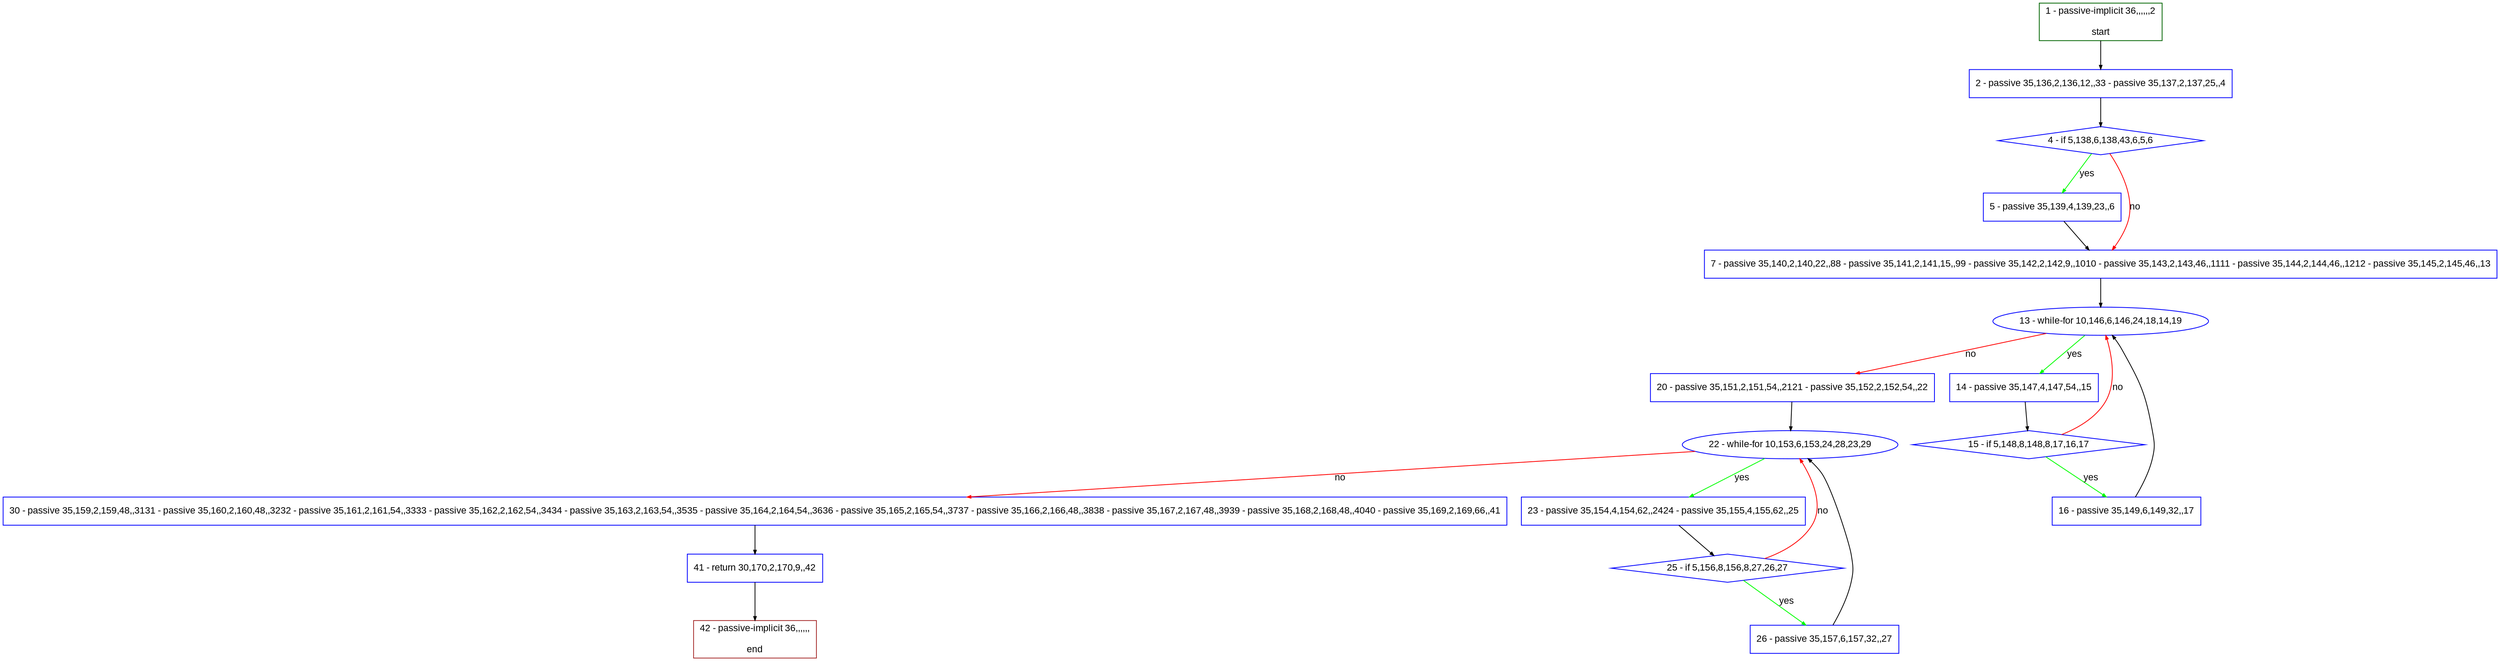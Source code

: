 digraph "" {
  graph [pack="true", label="", fontsize="12", packmode="clust", fontname="Arial", fillcolor="#FFFFCC", bgcolor="white", style="rounded,filled", compound="true"];
  node [node_initialized="no", label="", color="grey", fontsize="12", fillcolor="white", fontname="Arial", style="filled", shape="rectangle", compound="true", fixedsize="false"];
  edge [fontcolor="black", arrowhead="normal", arrowtail="none", arrowsize="0.5", ltail="", label="", color="black", fontsize="12", lhead="", fontname="Arial", dir="forward", compound="true"];
  __N1 [label="2 - passive 35,136,2,136,12,,33 - passive 35,137,2,137,25,,4", color="#0000ff", fillcolor="#ffffff", style="filled", shape="box"];
  __N2 [label="1 - passive-implicit 36,,,,,,2\n\nstart", color="#006400", fillcolor="#ffffff", style="filled", shape="box"];
  __N3 [label="4 - if 5,138,6,138,43,6,5,6", color="#0000ff", fillcolor="#ffffff", style="filled", shape="diamond"];
  __N4 [label="5 - passive 35,139,4,139,23,,6", color="#0000ff", fillcolor="#ffffff", style="filled", shape="box"];
  __N5 [label="7 - passive 35,140,2,140,22,,88 - passive 35,141,2,141,15,,99 - passive 35,142,2,142,9,,1010 - passive 35,143,2,143,46,,1111 - passive 35,144,2,144,46,,1212 - passive 35,145,2,145,46,,13", color="#0000ff", fillcolor="#ffffff", style="filled", shape="box"];
  __N6 [label="13 - while-for 10,146,6,146,24,18,14,19", color="#0000ff", fillcolor="#ffffff", style="filled", shape="oval"];
  __N7 [label="14 - passive 35,147,4,147,54,,15", color="#0000ff", fillcolor="#ffffff", style="filled", shape="box"];
  __N8 [label="20 - passive 35,151,2,151,54,,2121 - passive 35,152,2,152,54,,22", color="#0000ff", fillcolor="#ffffff", style="filled", shape="box"];
  __N9 [label="15 - if 5,148,8,148,8,17,16,17", color="#0000ff", fillcolor="#ffffff", style="filled", shape="diamond"];
  __N10 [label="16 - passive 35,149,6,149,32,,17", color="#0000ff", fillcolor="#ffffff", style="filled", shape="box"];
  __N11 [label="22 - while-for 10,153,6,153,24,28,23,29", color="#0000ff", fillcolor="#ffffff", style="filled", shape="oval"];
  __N12 [label="23 - passive 35,154,4,154,62,,2424 - passive 35,155,4,155,62,,25", color="#0000ff", fillcolor="#ffffff", style="filled", shape="box"];
  __N13 [label="30 - passive 35,159,2,159,48,,3131 - passive 35,160,2,160,48,,3232 - passive 35,161,2,161,54,,3333 - passive 35,162,2,162,54,,3434 - passive 35,163,2,163,54,,3535 - passive 35,164,2,164,54,,3636 - passive 35,165,2,165,54,,3737 - passive 35,166,2,166,48,,3838 - passive 35,167,2,167,48,,3939 - passive 35,168,2,168,48,,4040 - passive 35,169,2,169,66,,41", color="#0000ff", fillcolor="#ffffff", style="filled", shape="box"];
  __N14 [label="25 - if 5,156,8,156,8,27,26,27", color="#0000ff", fillcolor="#ffffff", style="filled", shape="diamond"];
  __N15 [label="26 - passive 35,157,6,157,32,,27", color="#0000ff", fillcolor="#ffffff", style="filled", shape="box"];
  __N16 [label="41 - return 30,170,2,170,9,,42", color="#0000ff", fillcolor="#ffffff", style="filled", shape="box"];
  __N17 [label="42 - passive-implicit 36,,,,,,\n\nend", color="#a52a2a", fillcolor="#ffffff", style="filled", shape="box"];
  __N2 -> __N1 [arrowhead="normal", arrowtail="none", color="#000000", label="", dir="forward"];
  __N1 -> __N3 [arrowhead="normal", arrowtail="none", color="#000000", label="", dir="forward"];
  __N3 -> __N4 [arrowhead="normal", arrowtail="none", color="#00ff00", label="yes", dir="forward"];
  __N3 -> __N5 [arrowhead="normal", arrowtail="none", color="#ff0000", label="no", dir="forward"];
  __N4 -> __N5 [arrowhead="normal", arrowtail="none", color="#000000", label="", dir="forward"];
  __N5 -> __N6 [arrowhead="normal", arrowtail="none", color="#000000", label="", dir="forward"];
  __N6 -> __N7 [arrowhead="normal", arrowtail="none", color="#00ff00", label="yes", dir="forward"];
  __N6 -> __N8 [arrowhead="normal", arrowtail="none", color="#ff0000", label="no", dir="forward"];
  __N7 -> __N9 [arrowhead="normal", arrowtail="none", color="#000000", label="", dir="forward"];
  __N9 -> __N6 [arrowhead="normal", arrowtail="none", color="#ff0000", label="no", dir="forward"];
  __N9 -> __N10 [arrowhead="normal", arrowtail="none", color="#00ff00", label="yes", dir="forward"];
  __N10 -> __N6 [arrowhead="normal", arrowtail="none", color="#000000", label="", dir="forward"];
  __N8 -> __N11 [arrowhead="normal", arrowtail="none", color="#000000", label="", dir="forward"];
  __N11 -> __N12 [arrowhead="normal", arrowtail="none", color="#00ff00", label="yes", dir="forward"];
  __N11 -> __N13 [arrowhead="normal", arrowtail="none", color="#ff0000", label="no", dir="forward"];
  __N12 -> __N14 [arrowhead="normal", arrowtail="none", color="#000000", label="", dir="forward"];
  __N14 -> __N11 [arrowhead="normal", arrowtail="none", color="#ff0000", label="no", dir="forward"];
  __N14 -> __N15 [arrowhead="normal", arrowtail="none", color="#00ff00", label="yes", dir="forward"];
  __N15 -> __N11 [arrowhead="normal", arrowtail="none", color="#000000", label="", dir="forward"];
  __N13 -> __N16 [arrowhead="normal", arrowtail="none", color="#000000", label="", dir="forward"];
  __N16 -> __N17 [arrowhead="normal", arrowtail="none", color="#000000", label="", dir="forward"];
}
